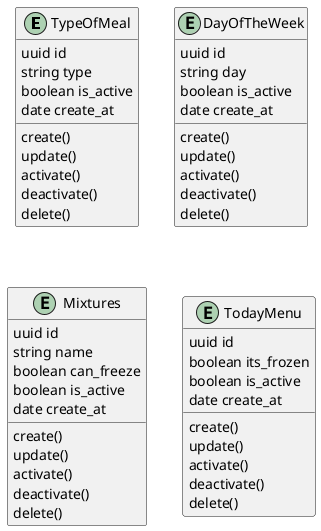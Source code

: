 @startuml

entity TypeOfMeal

TypeOfMeal : uuid id
TypeOfMeal : string type
TypeOfMeal : boolean is_active
TypeOfMeal : date create_at

TypeOfMeal : create()
TypeOfMeal : update()
TypeOfMeal : activate()
TypeOfMeal : deactivate()
TypeOfMeal : delete()

entity DayOfTheWeek

DayOfTheWeek : uuid id
DayOfTheWeek : string day
DayOfTheWeek : boolean is_active
DayOfTheWeek : date create_at

DayOfTheWeek : create()
DayOfTheWeek : update()
DayOfTheWeek : activate()
DayOfTheWeek : deactivate()
DayOfTheWeek : delete()

entity Mixtures

Mixtures : uuid id
Mixtures : string name
Mixtures : boolean can_freeze
Mixtures : boolean is_active
Mixtures : date create_at

Mixtures : create()
Mixtures : update()
Mixtures : activate()
Mixtures : deactivate()
Mixtures : delete()

entity TodayMenu

TodayMenu : uuid id
TodayMenu : boolean its_frozen
TodayMenu : boolean is_active
TodayMenu : date create_at

TodayMenu : create()
TodayMenu : update()
TodayMenu : activate()
TodayMenu : deactivate()
TodayMenu : delete()

@enduml